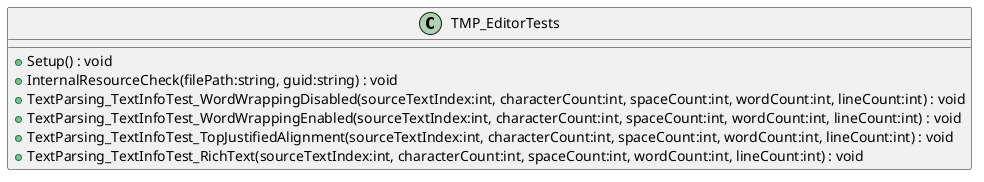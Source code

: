 @startuml
class TMP_EditorTests {
    + Setup() : void
    + InternalResourceCheck(filePath:string, guid:string) : void
    + TextParsing_TextInfoTest_WordWrappingDisabled(sourceTextIndex:int, characterCount:int, spaceCount:int, wordCount:int, lineCount:int) : void
    + TextParsing_TextInfoTest_WordWrappingEnabled(sourceTextIndex:int, characterCount:int, spaceCount:int, wordCount:int, lineCount:int) : void
    + TextParsing_TextInfoTest_TopJustifiedAlignment(sourceTextIndex:int, characterCount:int, spaceCount:int, wordCount:int, lineCount:int) : void
    + TextParsing_TextInfoTest_RichText(sourceTextIndex:int, characterCount:int, spaceCount:int, wordCount:int, lineCount:int) : void
}
@enduml
